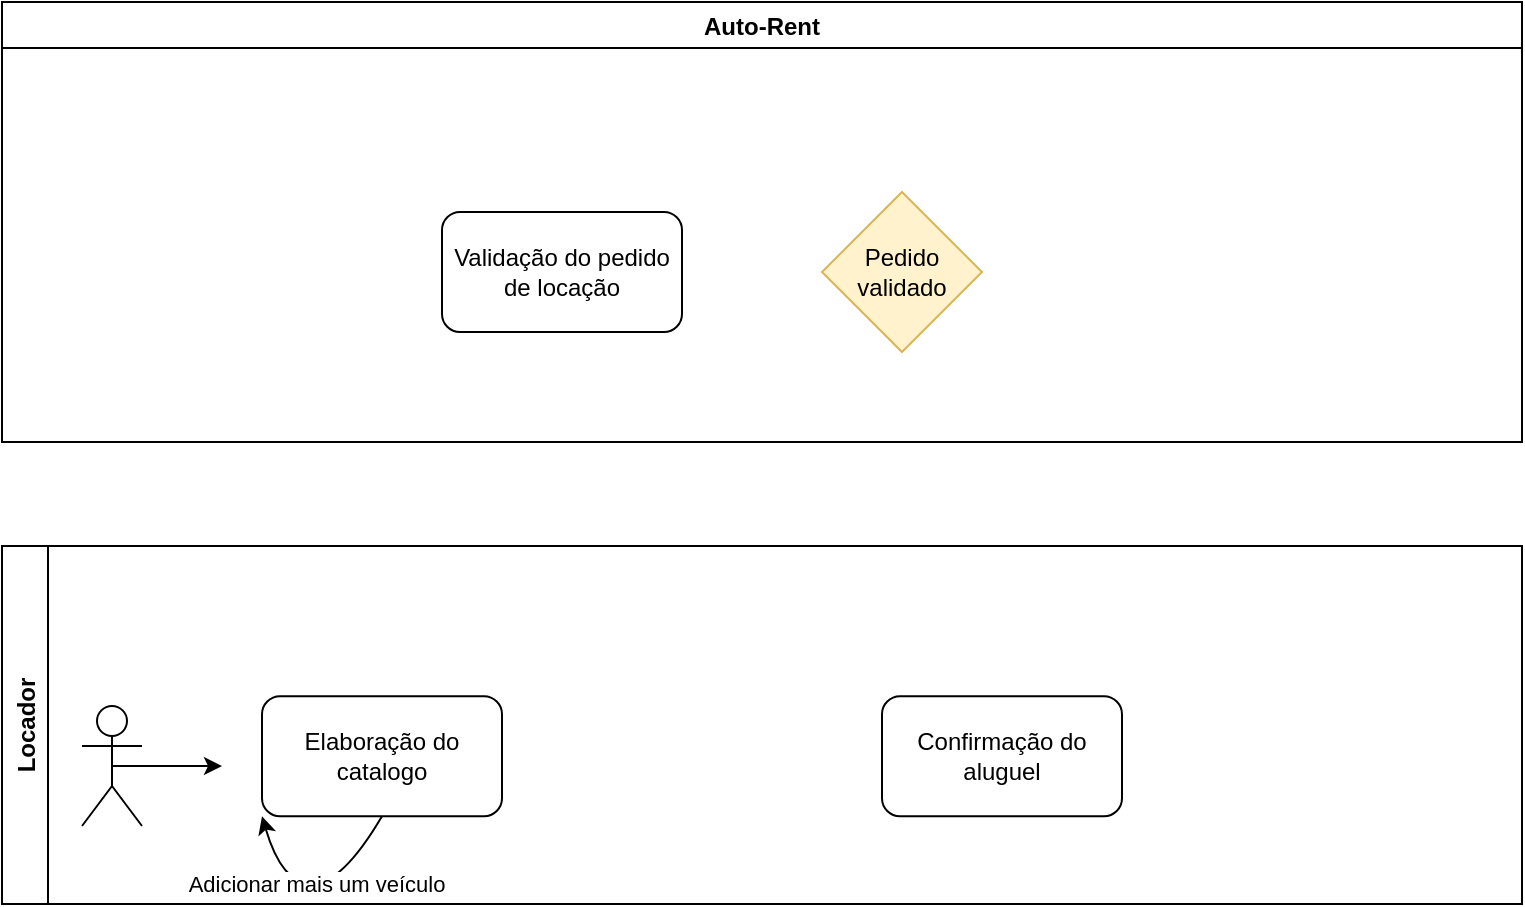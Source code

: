 <mxfile version="17.1.2" type="github">
  <diagram id="bmKgltgsZ10JqoD7OFWL" name="Page-1">
    <mxGraphModel dx="868" dy="482" grid="1" gridSize="10" guides="1" tooltips="1" connect="1" arrows="1" fold="1" page="1" pageScale="1" pageWidth="827" pageHeight="1169" math="0" shadow="0">
      <root>
        <mxCell id="0" />
        <mxCell id="1" parent="0" />
        <mxCell id="Pr_dOW4al8u5oI878Pr--1" value="Locador" style="swimlane;horizontal=0;direction=east;" vertex="1" parent="1">
          <mxGeometry x="40" y="662" width="760" height="179" as="geometry" />
        </mxCell>
        <mxCell id="Pr_dOW4al8u5oI878Pr--2" value="" style="shape=umlActor;verticalLabelPosition=bottom;verticalAlign=top;html=1;" vertex="1" parent="Pr_dOW4al8u5oI878Pr--1">
          <mxGeometry x="40" y="80" width="30" height="60" as="geometry" />
        </mxCell>
        <mxCell id="Pr_dOW4al8u5oI878Pr--4" style="edgeStyle=orthogonalEdgeStyle;rounded=0;orthogonalLoop=1;jettySize=auto;html=1;exitX=0.5;exitY=0.5;exitDx=0;exitDy=0;exitPerimeter=0;entryX=0;entryY=0.5;entryDx=0;entryDy=0;" edge="1" parent="Pr_dOW4al8u5oI878Pr--1" source="Pr_dOW4al8u5oI878Pr--2">
          <mxGeometry relative="1" as="geometry">
            <mxPoint x="110" y="110" as="targetPoint" />
          </mxGeometry>
        </mxCell>
        <mxCell id="Pr_dOW4al8u5oI878Pr--5" value="Elaboração do catalogo" style="rounded=1;whiteSpace=wrap;html=1;" vertex="1" parent="Pr_dOW4al8u5oI878Pr--1">
          <mxGeometry x="130" y="75.1" width="120" height="60" as="geometry" />
        </mxCell>
        <mxCell id="Pr_dOW4al8u5oI878Pr--8" value="Confirmação do aluguel" style="rounded=1;whiteSpace=wrap;html=1;" vertex="1" parent="Pr_dOW4al8u5oI878Pr--1">
          <mxGeometry x="440" y="75.1" width="120" height="60" as="geometry" />
        </mxCell>
        <mxCell id="Pr_dOW4al8u5oI878Pr--25" value="Adicionar mais um veículo" style="curved=1;endArrow=classic;html=1;rounded=0;exitX=0.5;exitY=1;exitDx=0;exitDy=0;entryX=0;entryY=1;entryDx=0;entryDy=0;" edge="1" parent="Pr_dOW4al8u5oI878Pr--1" source="Pr_dOW4al8u5oI878Pr--5" target="Pr_dOW4al8u5oI878Pr--5">
          <mxGeometry width="50" height="50" relative="1" as="geometry">
            <mxPoint x="370" y="139" as="sourcePoint" />
            <mxPoint x="420" y="89" as="targetPoint" />
            <Array as="points">
              <mxPoint x="170" y="169" />
              <mxPoint x="140" y="169" />
            </Array>
          </mxGeometry>
        </mxCell>
        <mxCell id="Pr_dOW4al8u5oI878Pr--14" value="Auto-Rent" style="swimlane;" vertex="1" parent="1">
          <mxGeometry x="40" y="390" width="760" height="220" as="geometry" />
        </mxCell>
        <mxCell id="Pr_dOW4al8u5oI878Pr--20" value="Validação do pedido de locação" style="rounded=1;whiteSpace=wrap;html=1;" vertex="1" parent="Pr_dOW4al8u5oI878Pr--14">
          <mxGeometry x="220" y="105" width="120" height="60" as="geometry" />
        </mxCell>
        <mxCell id="Pr_dOW4al8u5oI878Pr--21" value="Pedido validado" style="rhombus;whiteSpace=wrap;html=1;fillColor=#fff2cc;strokeColor=#d6b656;" vertex="1" parent="Pr_dOW4al8u5oI878Pr--14">
          <mxGeometry x="410" y="95" width="80" height="80" as="geometry" />
        </mxCell>
      </root>
    </mxGraphModel>
  </diagram>
</mxfile>
